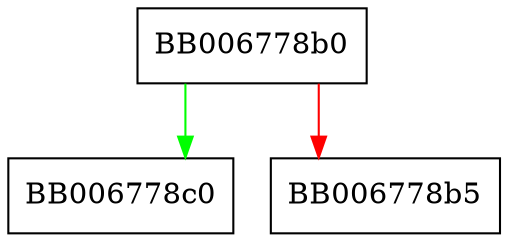 digraph X509_REQ_get_pubkey {
  node [shape="box"];
  graph [splines=ortho];
  BB006778b0 -> BB006778c0 [color="green"];
  BB006778b0 -> BB006778b5 [color="red"];
}